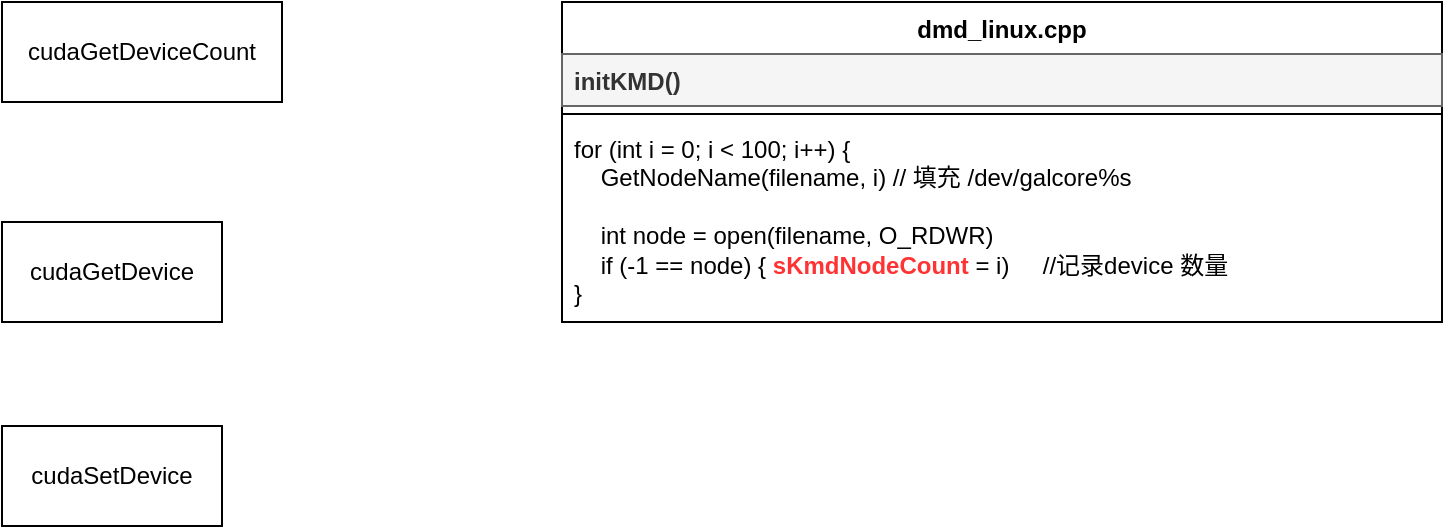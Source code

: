 <mxfile version="25.0.3">
  <diagram name="Page-1" id="c9IRMGv52xxvMqEI-bAp">
    <mxGraphModel dx="785" dy="482" grid="1" gridSize="10" guides="1" tooltips="1" connect="1" arrows="1" fold="1" page="1" pageScale="1" pageWidth="850" pageHeight="1100" math="0" shadow="0">
      <root>
        <mxCell id="0" />
        <mxCell id="1" parent="0" />
        <mxCell id="pcVGzkrLHwzF4EQMK3bM-1" value="dmd_linux.cpp" style="swimlane;fontStyle=1;align=center;verticalAlign=top;childLayout=stackLayout;horizontal=1;startSize=26;horizontalStack=0;resizeParent=1;resizeParentMax=0;resizeLast=0;collapsible=1;marginBottom=0;whiteSpace=wrap;html=1;" vertex="1" parent="1">
          <mxGeometry x="340" y="60" width="440" height="160" as="geometry" />
        </mxCell>
        <mxCell id="pcVGzkrLHwzF4EQMK3bM-2" value="&lt;b&gt;initKMD()&lt;/b&gt;" style="text;strokeColor=#666666;fillColor=#f5f5f5;align=left;verticalAlign=top;spacingLeft=4;spacingRight=4;overflow=hidden;rotatable=0;points=[[0,0.5],[1,0.5]];portConstraint=eastwest;whiteSpace=wrap;html=1;fontColor=#333333;" vertex="1" parent="pcVGzkrLHwzF4EQMK3bM-1">
          <mxGeometry y="26" width="440" height="26" as="geometry" />
        </mxCell>
        <mxCell id="pcVGzkrLHwzF4EQMK3bM-3" value="" style="line;strokeWidth=1;fillColor=none;align=left;verticalAlign=middle;spacingTop=-1;spacingLeft=3;spacingRight=3;rotatable=0;labelPosition=right;points=[];portConstraint=eastwest;strokeColor=inherit;" vertex="1" parent="pcVGzkrLHwzF4EQMK3bM-1">
          <mxGeometry y="52" width="440" height="8" as="geometry" />
        </mxCell>
        <mxCell id="pcVGzkrLHwzF4EQMK3bM-4" value="for (int i = 0; i &amp;lt; 100; i++) {&lt;div&gt;&amp;nbsp; &amp;nbsp; GetNodeName(filename, i) // 填充 /dev/galcore%s&lt;/div&gt;&lt;div&gt;&lt;br&gt;&lt;/div&gt;&lt;div&gt;&amp;nbsp; &amp;nbsp; int node = open(filename, O_RDWR)&lt;/div&gt;&lt;div&gt;&amp;nbsp; &amp;nbsp; if (-1 == node) { &lt;font color=&quot;#ff3333&quot;&gt;&lt;b&gt;sKmdNodeCount &lt;/b&gt;&lt;/font&gt;= i)&amp;nbsp; &amp;nbsp; &amp;nbsp;//记录device 数量&lt;/div&gt;&lt;div&gt;}&lt;/div&gt;&lt;div&gt;&lt;br&gt;&lt;/div&gt;&lt;div&gt;&lt;br&gt;&lt;/div&gt;" style="text;strokeColor=none;fillColor=none;align=left;verticalAlign=top;spacingLeft=4;spacingRight=4;overflow=hidden;rotatable=0;points=[[0,0.5],[1,0.5]];portConstraint=eastwest;whiteSpace=wrap;html=1;" vertex="1" parent="pcVGzkrLHwzF4EQMK3bM-1">
          <mxGeometry y="60" width="440" height="100" as="geometry" />
        </mxCell>
        <mxCell id="pcVGzkrLHwzF4EQMK3bM-5" value="cudaGetDevice" style="html=1;whiteSpace=wrap;" vertex="1" parent="1">
          <mxGeometry x="60" y="170" width="110" height="50" as="geometry" />
        </mxCell>
        <mxCell id="pcVGzkrLHwzF4EQMK3bM-6" value="cudaSetDevice" style="html=1;whiteSpace=wrap;" vertex="1" parent="1">
          <mxGeometry x="60" y="272" width="110" height="50" as="geometry" />
        </mxCell>
        <mxCell id="pcVGzkrLHwzF4EQMK3bM-7" value="cudaGetDeviceCount" style="html=1;whiteSpace=wrap;" vertex="1" parent="1">
          <mxGeometry x="60" y="60" width="140" height="50" as="geometry" />
        </mxCell>
      </root>
    </mxGraphModel>
  </diagram>
</mxfile>
